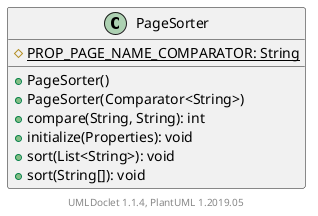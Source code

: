 @startuml

    class PageSorter [[PageSorter.html]] {
        {static} #PROP_PAGE_NAME_COMPARATOR: String
        +PageSorter()
        +PageSorter(Comparator<String>)
        +compare(String, String): int
        +initialize(Properties): void
        +sort(List<String>): void
        +sort(String[]): void
    }


    center footer UMLDoclet 1.1.4, PlantUML 1.2019.05
@enduml
